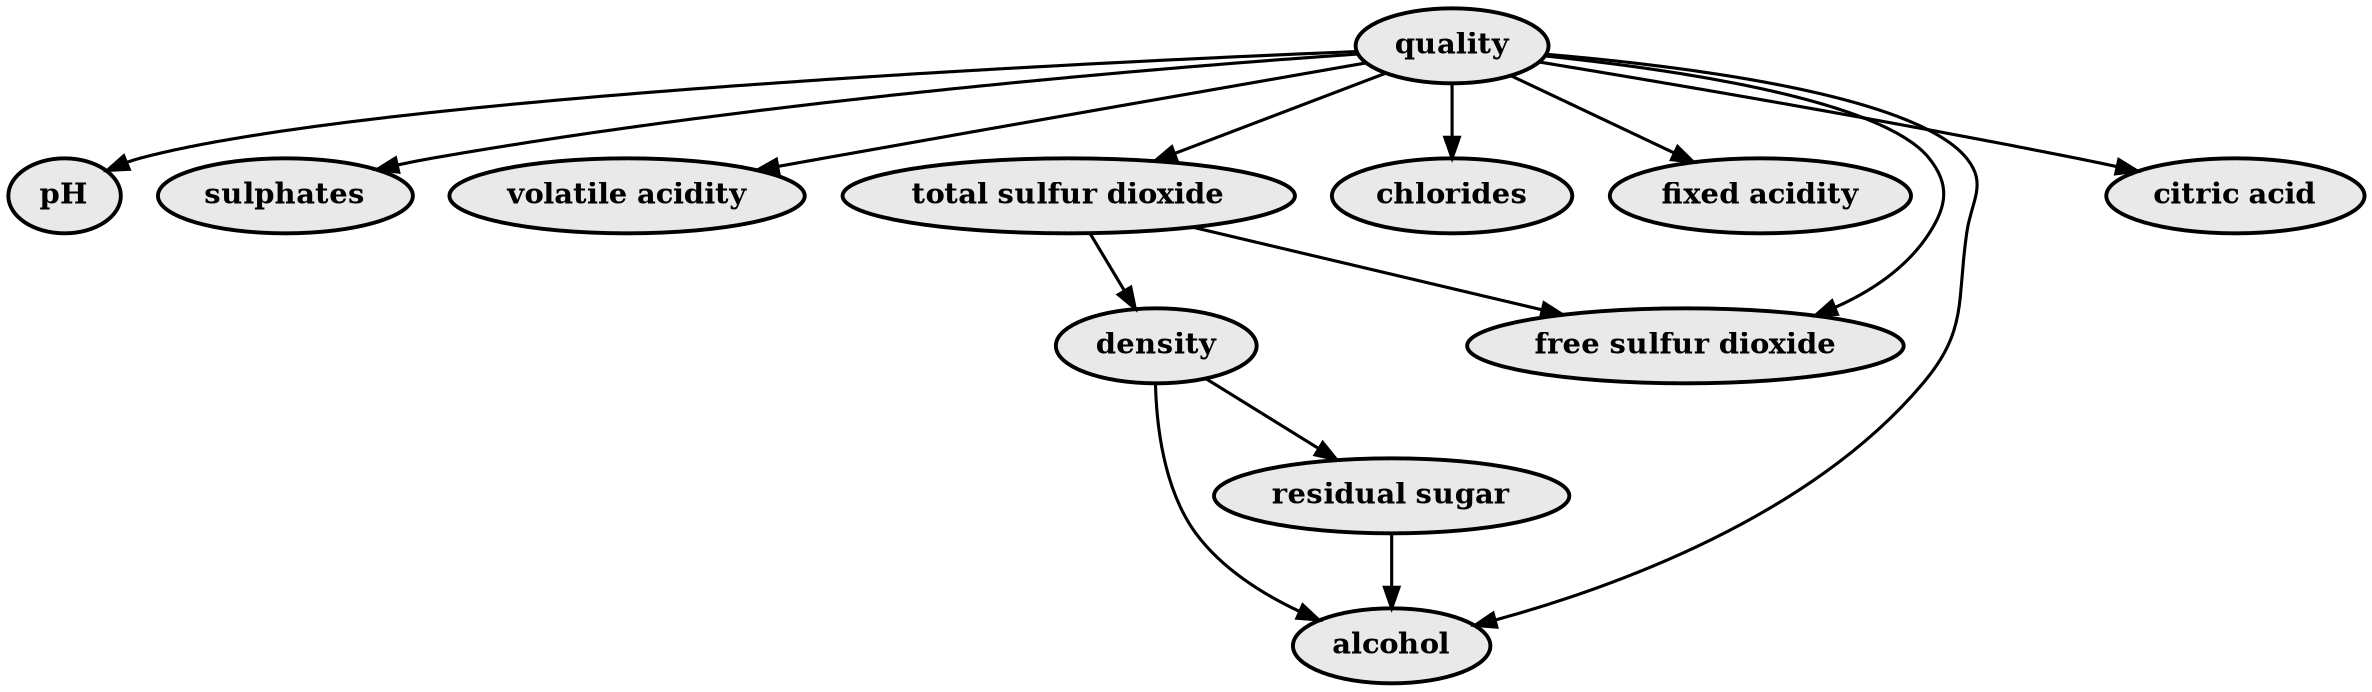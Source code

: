 digraph {
    node [style=filled, fillcolor="#E9E9E9", penwidth=1.875, fontsize=14, fontname="times-bold"]
    edge [penwidth=1.5]
    "quality"->"pH"
    "quality"->"sulphates"
    "quality"->"volatile acidity"
    "quality"->"total sulfur dioxide"
    "quality"->"chlorides"
    "quality"->"fixed acidity"
    "quality"->"free sulfur dioxide"
    "quality"->"alcohol"
    "quality"->"citric acid"
    "total sulfur dioxide"->"density"
    "total sulfur dioxide"->"free sulfur dioxide"
    "density"->"residual sugar"
    "density"->"alcohol"
    "residual sugar"->"alcohol"
}